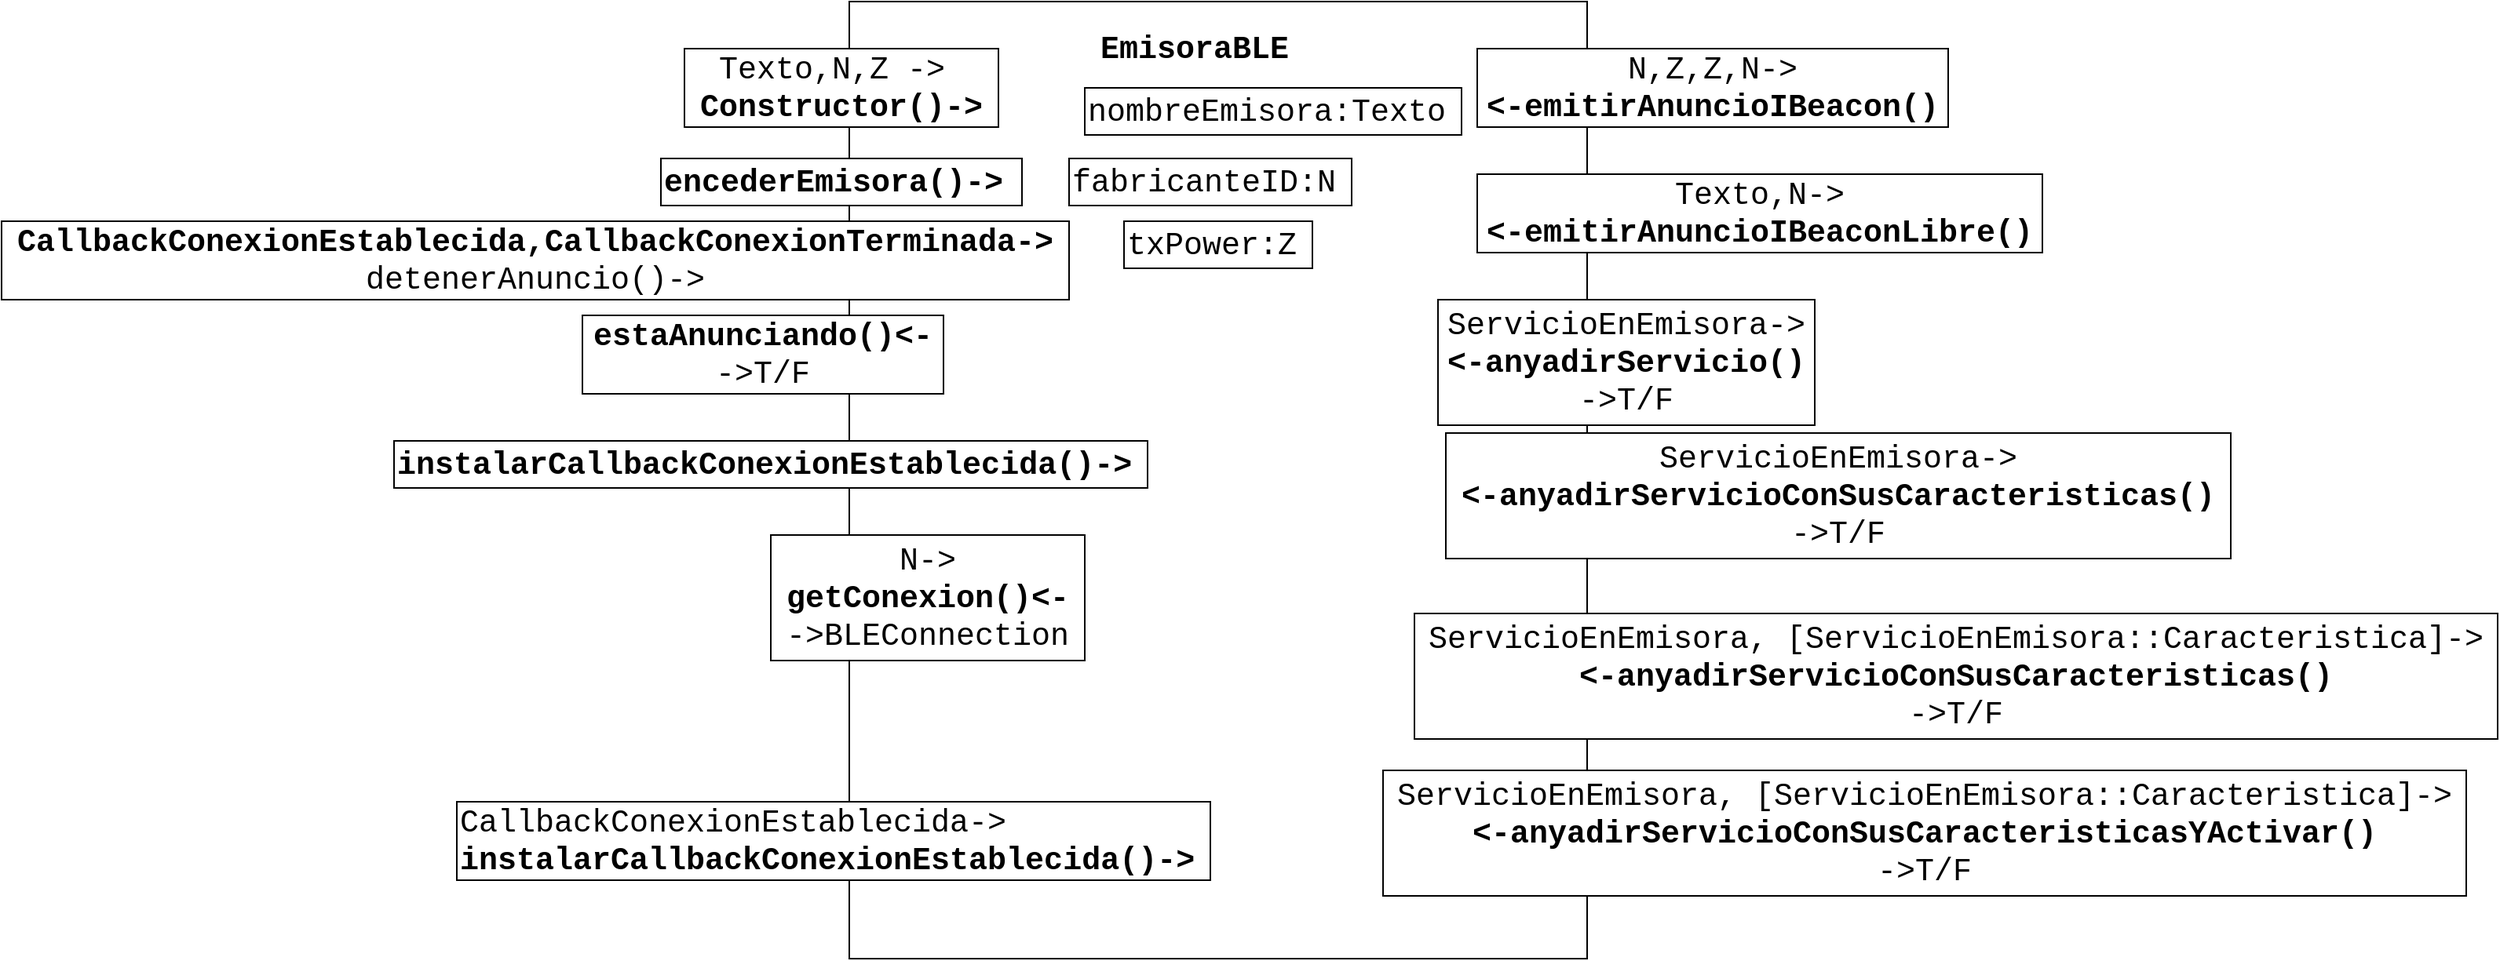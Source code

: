 <mxfile version="15.3.1" type="device"><diagram id="OZpg2fbUWEsQxHQ-ng_7" name="Page-1"><mxGraphModel dx="2249" dy="762" grid="1" gridSize="10" guides="1" tooltips="1" connect="1" arrows="1" fold="1" page="1" pageScale="1" pageWidth="827" pageHeight="1169" math="0" shadow="0"><root><mxCell id="0"/><mxCell id="1" parent="0"/><mxCell id="8VvmwSKZEBOw-nO_1Mm5-1" value="" style="rounded=0;whiteSpace=wrap;html=1;" parent="1" vertex="1"><mxGeometry x="240" y="40" width="470" height="610" as="geometry"/></mxCell><mxCell id="8VvmwSKZEBOw-nO_1Mm5-2" value="EmisoraBLE" style="text;html=1;strokeColor=none;fillColor=none;align=center;verticalAlign=middle;whiteSpace=wrap;rounded=0;fontStyle=1;fontFamily=Courier New;fontSize=20;" parent="1" vertex="1"><mxGeometry x="380" y="60" width="160" height="20" as="geometry"/></mxCell><mxCell id="8VvmwSKZEBOw-nO_1Mm5-3" value="Texto,N,Z -&amp;gt;&amp;nbsp;&lt;br&gt;&lt;b&gt;Constructor()-&amp;gt;&lt;/b&gt;" style="rounded=0;whiteSpace=wrap;html=1;fontFamily=Courier New;fontSize=20;align=center;fontStyle=0;autosize=1;" parent="1" vertex="1"><mxGeometry x="135" y="70" width="200" height="50" as="geometry"/></mxCell><mxCell id="8VvmwSKZEBOw-nO_1Mm5-4" value="N,Z,Z,N-&amp;gt;&lt;br&gt;&lt;b&gt;&amp;lt;-emitirAnuncioIBeacon()&lt;/b&gt;" style="rounded=0;whiteSpace=wrap;html=1;fontFamily=Courier New;fontSize=20;align=center;fontStyle=0;autosize=1;" parent="1" vertex="1"><mxGeometry x="640" y="70" width="300" height="50" as="geometry"/></mxCell><mxCell id="8VvmwSKZEBOw-nO_1Mm5-5" value="&lt;b&gt;CallbackConexionEstablecida,CallbackConexionTerminada-&amp;gt;&lt;br&gt;&lt;/b&gt;detenerAnuncio()-&amp;gt;" style="rounded=0;whiteSpace=wrap;html=1;fontFamily=Courier New;fontSize=20;align=center;fontStyle=0;autosize=1;" parent="1" vertex="1"><mxGeometry x="-300" y="180" width="680" height="50" as="geometry"/></mxCell><mxCell id="8VvmwSKZEBOw-nO_1Mm5-6" value="nombreEmisora:Texto&lt;br&gt;" style="rounded=0;whiteSpace=wrap;html=1;fontFamily=Courier New;fontSize=20;align=left;fontStyle=0;autosize=1;" parent="1" vertex="1"><mxGeometry x="390" y="95" width="240" height="30" as="geometry"/></mxCell><mxCell id="8VvmwSKZEBOw-nO_1Mm5-7" value="fabricanteID:N" style="rounded=0;whiteSpace=wrap;html=1;fontFamily=Courier New;fontSize=20;align=left;fontStyle=0;autosize=1;" parent="1" vertex="1"><mxGeometry x="380" y="140" width="180" height="30" as="geometry"/></mxCell><mxCell id="8VvmwSKZEBOw-nO_1Mm5-9" value="&lt;b&gt;encederEmisora()-&amp;gt;&lt;/b&gt;" style="rounded=0;whiteSpace=wrap;html=1;fontFamily=Courier New;fontSize=20;align=left;fontStyle=0;autosize=1;" parent="1" vertex="1"><mxGeometry x="120" y="140" width="230" height="30" as="geometry"/></mxCell><mxCell id="8VvmwSKZEBOw-nO_1Mm5-10" value="txPower:Z" style="rounded=0;whiteSpace=wrap;html=1;fontFamily=Courier New;fontSize=20;align=left;fontStyle=0;autosize=1;" parent="1" vertex="1"><mxGeometry x="415" y="180" width="120" height="30" as="geometry"/></mxCell><mxCell id="8VvmwSKZEBOw-nO_1Mm5-12" value="&lt;b&gt;estaAnunciando()&amp;lt;-&lt;br&gt;&lt;/b&gt;-&amp;gt;T/F" style="rounded=0;whiteSpace=wrap;html=1;fontFamily=Courier New;fontSize=20;align=center;fontStyle=0;autosize=1;" parent="1" vertex="1"><mxGeometry x="70" y="240" width="230" height="50" as="geometry"/></mxCell><mxCell id="8VvmwSKZEBOw-nO_1Mm5-13" value="Texto,N-&amp;gt;&lt;br&gt;&lt;b&gt;&amp;lt;-emitirAnuncioIBeaconLibre()&lt;/b&gt;" style="rounded=0;whiteSpace=wrap;html=1;fontFamily=Courier New;fontSize=20;align=center;fontStyle=0;autosize=1;" parent="1" vertex="1"><mxGeometry x="640" y="150" width="360" height="50" as="geometry"/></mxCell><mxCell id="8VvmwSKZEBOw-nO_1Mm5-14" value="ServicioEnEmisora-&amp;gt;&lt;br&gt;&lt;b&gt;&amp;lt;-anyadirServicio()&lt;br&gt;&lt;/b&gt;-&amp;gt;T/F" style="rounded=0;whiteSpace=wrap;html=1;fontFamily=Courier New;fontSize=20;align=center;fontStyle=0;autosize=1;" parent="1" vertex="1"><mxGeometry x="615" y="230" width="240" height="80" as="geometry"/></mxCell><mxCell id="8VvmwSKZEBOw-nO_1Mm5-15" value="ServicioEnEmisora-&amp;gt;&lt;br&gt;&lt;b&gt;&amp;lt;-anyadirServicioConSusCaracteristicas()&lt;br&gt;&lt;/b&gt;-&amp;gt;T/F" style="rounded=0;whiteSpace=wrap;html=1;fontFamily=Courier New;fontSize=20;align=center;fontStyle=0;autosize=1;" parent="1" vertex="1"><mxGeometry x="620" y="315" width="500" height="80" as="geometry"/></mxCell><mxCell id="8VvmwSKZEBOw-nO_1Mm5-16" value="ServicioEnEmisora, [ServicioEnEmisora::Caracteristica]-&amp;gt;&lt;br&gt;&lt;b&gt;&amp;lt;-anyadirServicioConSusCaracteristicas()&lt;br&gt;&lt;/b&gt;-&amp;gt;T/F" style="rounded=0;whiteSpace=wrap;html=1;fontFamily=Courier New;fontSize=20;align=center;fontStyle=0;autosize=1;" parent="1" vertex="1"><mxGeometry x="600" y="430" width="690" height="80" as="geometry"/></mxCell><mxCell id="8VvmwSKZEBOw-nO_1Mm5-17" value="ServicioEnEmisora, [ServicioEnEmisora::Caracteristica]-&amp;gt;&lt;br&gt;&lt;b&gt;&amp;lt;-anyadirServicioConSusCaracteristicasYActivar()&lt;br&gt;&lt;/b&gt;-&amp;gt;T/F" style="rounded=0;whiteSpace=wrap;html=1;fontFamily=Courier New;fontSize=20;align=center;fontStyle=0;autosize=1;" parent="1" vertex="1"><mxGeometry x="580" y="530" width="690" height="80" as="geometry"/></mxCell><mxCell id="8VvmwSKZEBOw-nO_1Mm5-18" value="CallbackConexionEstablecida-&amp;gt;&lt;br&gt;&lt;b&gt;instalarCallbackConexionEstablecida()-&amp;gt;&lt;/b&gt;" style="rounded=0;whiteSpace=wrap;html=1;fontFamily=Courier New;fontSize=20;align=left;fontStyle=0;autosize=1;" parent="1" vertex="1"><mxGeometry x="-10" y="550" width="480" height="50" as="geometry"/></mxCell><mxCell id="8VvmwSKZEBOw-nO_1Mm5-19" value="&lt;b&gt;instalarCallbackConexionEstablecida()-&amp;gt;&lt;/b&gt;" style="rounded=0;whiteSpace=wrap;html=1;fontFamily=Courier New;fontSize=20;align=left;fontStyle=0;autosize=1;" parent="1" vertex="1"><mxGeometry x="-50" y="320" width="480" height="30" as="geometry"/></mxCell><mxCell id="8VvmwSKZEBOw-nO_1Mm5-20" value="N-&amp;gt;&lt;br&gt;&lt;b&gt;getConexion()&amp;lt;-&lt;br&gt;&lt;/b&gt;-&amp;gt;BLEConnection" style="rounded=0;whiteSpace=wrap;html=1;fontFamily=Courier New;fontSize=20;align=center;fontStyle=0;autosize=1;" parent="1" vertex="1"><mxGeometry x="190" y="380" width="200" height="80" as="geometry"/></mxCell></root></mxGraphModel></diagram></mxfile>